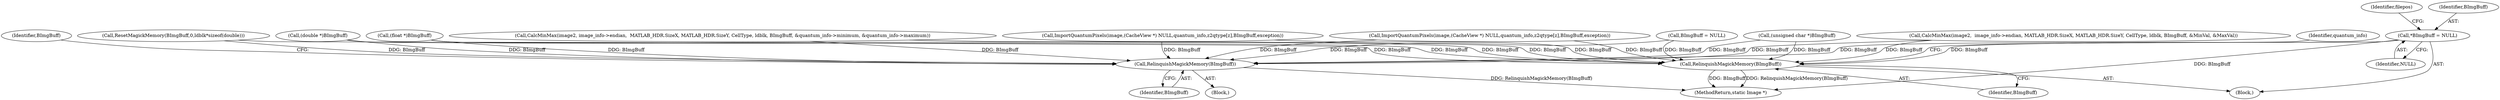 digraph "0_ImageMagick_437a35e57db5ec078f4a3ccbf71f941276e88430@pointer" {
"1000175" [label="(Call,*BImgBuff = NULL)"];
"1001641" [label="(Call,RelinquishMagickMemory(BImgBuff))"];
"1001698" [label="(Call,RelinquishMagickMemory(BImgBuff))"];
"1001642" [label="(Identifier,BImgBuff)"];
"1000188" [label="(Identifier,filepos)"];
"1000175" [label="(Call,*BImgBuff = NULL)"];
"1001441" [label="(Call,(double *)BImgBuff)"];
"1001224" [label="(Call,(unsigned char *)BImgBuff)"];
"1001698" [label="(Call,RelinquishMagickMemory(BImgBuff))"];
"1000177" [label="(Identifier,NULL)"];
"1001132" [label="(Call,CalcMinMax(image2, image_info->endian,  MATLAB_HDR.SizeX, MATLAB_HDR.SizeY, CellType, ldblk, BImgBuff, &quantum_info->minimum, &quantum_info->maximum))"];
"1001641" [label="(Call,RelinquishMagickMemory(BImgBuff))"];
"1001699" [label="(Identifier,BImgBuff)"];
"1001398" [label="(Call,CalcMinMax(image2,  image_info->endian, MATLAB_HDR.SizeX, MATLAB_HDR.SizeY, CellType, ldblk, BImgBuff, &MinVal, &MaxVal))"];
"1001644" [label="(Identifier,BImgBuff)"];
"1001307" [label="(Call,ImportQuantumPixels(image,(CacheView *) NULL,quantum_info,z2qtype[z],BImgBuff,exception))"];
"1001838" [label="(MethodReturn,static Image *)"];
"1001643" [label="(Call,BImgBuff = NULL)"];
"1000176" [label="(Identifier,BImgBuff)"];
"1000412" [label="(Block,)"];
"1000158" [label="(Block,)"];
"1001271" [label="(Call,ImportQuantumPixels(image,(CacheView *) NULL,quantum_info,z2qtype[z],BImgBuff,exception))"];
"1001702" [label="(Identifier,quantum_info)"];
"1001110" [label="(Call,ResetMagickMemory(BImgBuff,0,ldblk*sizeof(double)))"];
"1001473" [label="(Call,(float *)BImgBuff)"];
"1000175" -> "1000158"  [label="AST: "];
"1000175" -> "1000177"  [label="CFG: "];
"1000176" -> "1000175"  [label="AST: "];
"1000177" -> "1000175"  [label="AST: "];
"1000188" -> "1000175"  [label="CFG: "];
"1000175" -> "1001838"  [label="DDG: BImgBuff"];
"1000175" -> "1001641"  [label="DDG: BImgBuff"];
"1000175" -> "1001698"  [label="DDG: BImgBuff"];
"1001641" -> "1000412"  [label="AST: "];
"1001641" -> "1001642"  [label="CFG: "];
"1001642" -> "1001641"  [label="AST: "];
"1001644" -> "1001641"  [label="CFG: "];
"1001641" -> "1001838"  [label="DDG: RelinquishMagickMemory(BImgBuff)"];
"1001473" -> "1001641"  [label="DDG: BImgBuff"];
"1001271" -> "1001641"  [label="DDG: BImgBuff"];
"1001110" -> "1001641"  [label="DDG: BImgBuff"];
"1001643" -> "1001641"  [label="DDG: BImgBuff"];
"1001132" -> "1001641"  [label="DDG: BImgBuff"];
"1001224" -> "1001641"  [label="DDG: BImgBuff"];
"1001441" -> "1001641"  [label="DDG: BImgBuff"];
"1001398" -> "1001641"  [label="DDG: BImgBuff"];
"1001307" -> "1001641"  [label="DDG: BImgBuff"];
"1001698" -> "1000158"  [label="AST: "];
"1001698" -> "1001699"  [label="CFG: "];
"1001699" -> "1001698"  [label="AST: "];
"1001702" -> "1001698"  [label="CFG: "];
"1001698" -> "1001838"  [label="DDG: BImgBuff"];
"1001698" -> "1001838"  [label="DDG: RelinquishMagickMemory(BImgBuff)"];
"1001473" -> "1001698"  [label="DDG: BImgBuff"];
"1001271" -> "1001698"  [label="DDG: BImgBuff"];
"1001110" -> "1001698"  [label="DDG: BImgBuff"];
"1001643" -> "1001698"  [label="DDG: BImgBuff"];
"1001132" -> "1001698"  [label="DDG: BImgBuff"];
"1001224" -> "1001698"  [label="DDG: BImgBuff"];
"1001441" -> "1001698"  [label="DDG: BImgBuff"];
"1001398" -> "1001698"  [label="DDG: BImgBuff"];
"1001307" -> "1001698"  [label="DDG: BImgBuff"];
}
